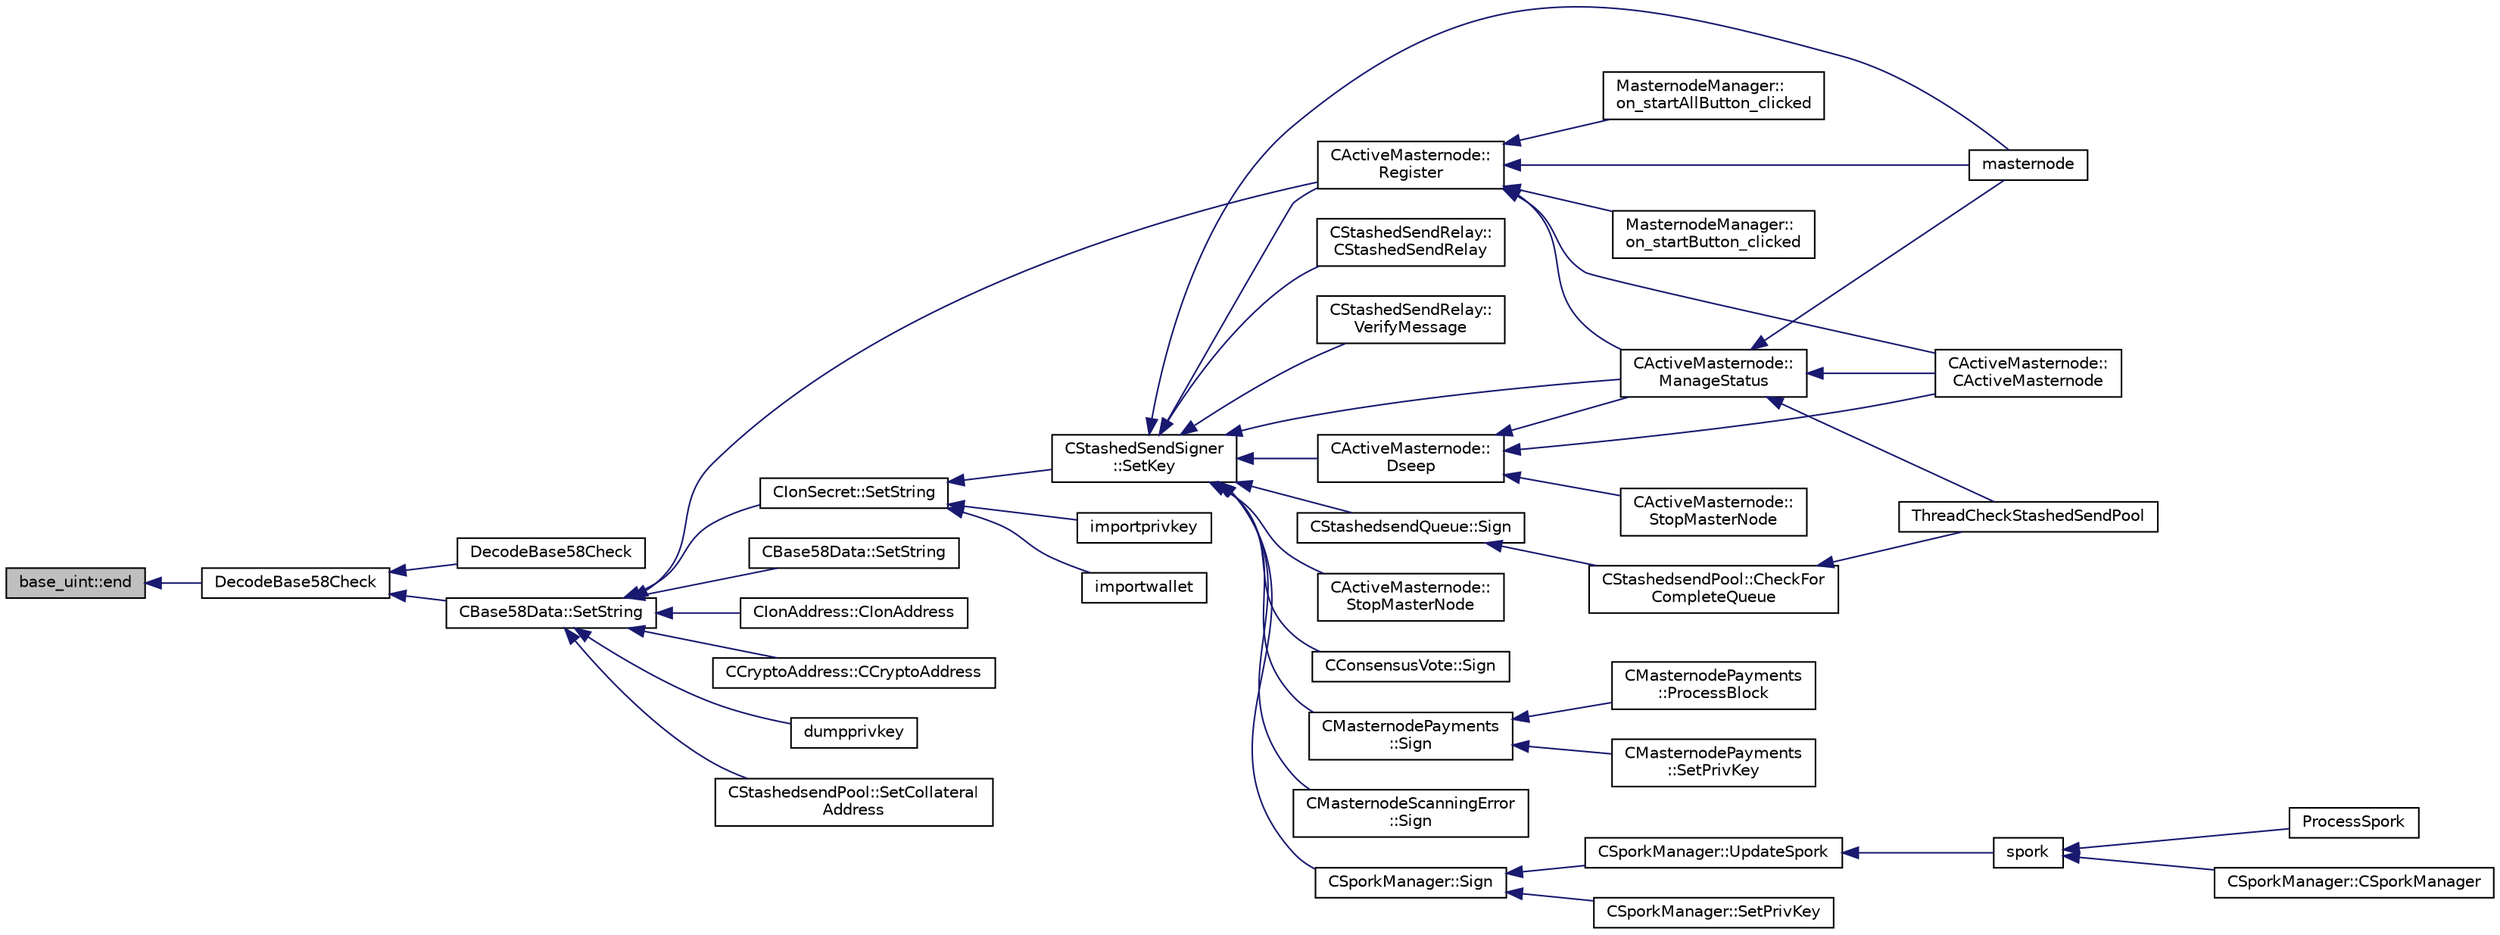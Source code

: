 digraph "base_uint::end"
{
  edge [fontname="Helvetica",fontsize="10",labelfontname="Helvetica",labelfontsize="10"];
  node [fontname="Helvetica",fontsize="10",shape=record];
  rankdir="LR";
  Node69 [label="base_uint::end",height=0.2,width=0.4,color="black", fillcolor="grey75", style="filled", fontcolor="black"];
  Node69 -> Node70 [dir="back",color="midnightblue",fontsize="10",style="solid",fontname="Helvetica"];
  Node70 [label="DecodeBase58Check",height=0.2,width=0.4,color="black", fillcolor="white", style="filled",URL="$base58_8h.html#ae2dc7ad63e243509e0871ec4a5890678",tooltip="Decode a base58-encoded string (psz) that includes a checksum into a byte vector (vchRet), return true if decoding is successful. "];
  Node70 -> Node71 [dir="back",color="midnightblue",fontsize="10",style="solid",fontname="Helvetica"];
  Node71 [label="DecodeBase58Check",height=0.2,width=0.4,color="black", fillcolor="white", style="filled",URL="$base58_8h.html#a96597527b13547236b99430e6ac195b3",tooltip="Decode a base58-encoded string (str) that includes a checksum into a byte vector (vchRet), return true if decoding is successful. "];
  Node70 -> Node72 [dir="back",color="midnightblue",fontsize="10",style="solid",fontname="Helvetica"];
  Node72 [label="CBase58Data::SetString",height=0.2,width=0.4,color="black", fillcolor="white", style="filled",URL="$class_c_base58_data.html#a250fa3bc97d03c7d87de5485c8b49b57"];
  Node72 -> Node73 [dir="back",color="midnightblue",fontsize="10",style="solid",fontname="Helvetica"];
  Node73 [label="CActiveMasternode::\lRegister",height=0.2,width=0.4,color="black", fillcolor="white", style="filled",URL="$class_c_active_masternode.html#aacd8f048772ab4f9908c11d29727063d",tooltip="Register remote Masternode. "];
  Node73 -> Node74 [dir="back",color="midnightblue",fontsize="10",style="solid",fontname="Helvetica"];
  Node74 [label="CActiveMasternode::\lManageStatus",height=0.2,width=0.4,color="black", fillcolor="white", style="filled",URL="$class_c_active_masternode.html#a8004b3b2100da7dcfedbd1e959633e51"];
  Node74 -> Node75 [dir="back",color="midnightblue",fontsize="10",style="solid",fontname="Helvetica"];
  Node75 [label="CActiveMasternode::\lCActiveMasternode",height=0.2,width=0.4,color="black", fillcolor="white", style="filled",URL="$class_c_active_masternode.html#a7ffb946d1b2aad0054d3b3efce8c0543"];
  Node74 -> Node76 [dir="back",color="midnightblue",fontsize="10",style="solid",fontname="Helvetica"];
  Node76 [label="masternode",height=0.2,width=0.4,color="black", fillcolor="white", style="filled",URL="$rpcstashedsend_8cpp.html#a30609e443aeb47c29ed0878d16b1b5e1"];
  Node74 -> Node77 [dir="back",color="midnightblue",fontsize="10",style="solid",fontname="Helvetica"];
  Node77 [label="ThreadCheckStashedSendPool",height=0.2,width=0.4,color="black", fillcolor="white", style="filled",URL="$stashedsend_8h.html#ab583ddc86effded8432ea5387f77d883"];
  Node73 -> Node75 [dir="back",color="midnightblue",fontsize="10",style="solid",fontname="Helvetica"];
  Node73 -> Node78 [dir="back",color="midnightblue",fontsize="10",style="solid",fontname="Helvetica"];
  Node78 [label="MasternodeManager::\lon_startButton_clicked",height=0.2,width=0.4,color="black", fillcolor="white", style="filled",URL="$class_masternode_manager.html#a83f5cf149fdaf6d7fce1a3378611c3f9"];
  Node73 -> Node79 [dir="back",color="midnightblue",fontsize="10",style="solid",fontname="Helvetica"];
  Node79 [label="MasternodeManager::\lon_startAllButton_clicked",height=0.2,width=0.4,color="black", fillcolor="white", style="filled",URL="$class_masternode_manager.html#aad77095fab625d3a02afa52696f64e2f"];
  Node73 -> Node76 [dir="back",color="midnightblue",fontsize="10",style="solid",fontname="Helvetica"];
  Node72 -> Node80 [dir="back",color="midnightblue",fontsize="10",style="solid",fontname="Helvetica"];
  Node80 [label="CBase58Data::SetString",height=0.2,width=0.4,color="black", fillcolor="white", style="filled",URL="$class_c_base58_data.html#a8e0cba75a3e0a5b21defaf1471d8659c"];
  Node72 -> Node81 [dir="back",color="midnightblue",fontsize="10",style="solid",fontname="Helvetica"];
  Node81 [label="CIonSecret::SetString",height=0.2,width=0.4,color="black", fillcolor="white", style="filled",URL="$class_c_ion_secret.html#a0b279b6a41b2992fae7d3f70f7977f1c"];
  Node81 -> Node82 [dir="back",color="midnightblue",fontsize="10",style="solid",fontname="Helvetica"];
  Node82 [label="importprivkey",height=0.2,width=0.4,color="black", fillcolor="white", style="filled",URL="$rpcdump_8cpp.html#a3a6fdb974fce01220a895393d444e981"];
  Node81 -> Node83 [dir="back",color="midnightblue",fontsize="10",style="solid",fontname="Helvetica"];
  Node83 [label="importwallet",height=0.2,width=0.4,color="black", fillcolor="white", style="filled",URL="$rpcdump_8cpp.html#a2566d5c9dd1938b74e70398cdb3ac5c1"];
  Node81 -> Node84 [dir="back",color="midnightblue",fontsize="10",style="solid",fontname="Helvetica"];
  Node84 [label="CStashedSendSigner\l::SetKey",height=0.2,width=0.4,color="black", fillcolor="white", style="filled",URL="$class_c_stashed_send_signer.html#a706eb86a74431f151080cb9e466fe6ce",tooltip="Set the private/public key values, returns true if successful. "];
  Node84 -> Node74 [dir="back",color="midnightblue",fontsize="10",style="solid",fontname="Helvetica"];
  Node84 -> Node85 [dir="back",color="midnightblue",fontsize="10",style="solid",fontname="Helvetica"];
  Node85 [label="CActiveMasternode::\lStopMasterNode",height=0.2,width=0.4,color="black", fillcolor="white", style="filled",URL="$class_c_active_masternode.html#aa8221b9331dba267e222a84dd5d5b00d"];
  Node84 -> Node86 [dir="back",color="midnightblue",fontsize="10",style="solid",fontname="Helvetica"];
  Node86 [label="CActiveMasternode::\lDseep",height=0.2,width=0.4,color="black", fillcolor="white", style="filled",URL="$class_c_active_masternode.html#af217e0c05aee3315421a8760db6a7a6c"];
  Node86 -> Node74 [dir="back",color="midnightblue",fontsize="10",style="solid",fontname="Helvetica"];
  Node86 -> Node87 [dir="back",color="midnightblue",fontsize="10",style="solid",fontname="Helvetica"];
  Node87 [label="CActiveMasternode::\lStopMasterNode",height=0.2,width=0.4,color="black", fillcolor="white", style="filled",URL="$class_c_active_masternode.html#a32a25010441010c267ace316e8bc8f8e"];
  Node86 -> Node75 [dir="back",color="midnightblue",fontsize="10",style="solid",fontname="Helvetica"];
  Node84 -> Node73 [dir="back",color="midnightblue",fontsize="10",style="solid",fontname="Helvetica"];
  Node84 -> Node88 [dir="back",color="midnightblue",fontsize="10",style="solid",fontname="Helvetica"];
  Node88 [label="CConsensusVote::Sign",height=0.2,width=0.4,color="black", fillcolor="white", style="filled",URL="$class_c_consensus_vote.html#a687495887aa75f5d5bb70f93ecb820d0"];
  Node84 -> Node89 [dir="back",color="midnightblue",fontsize="10",style="solid",fontname="Helvetica"];
  Node89 [label="CMasternodePayments\l::Sign",height=0.2,width=0.4,color="black", fillcolor="white", style="filled",URL="$class_c_masternode_payments.html#a7d04afdf936b8de605ab6f478c7fad51"];
  Node89 -> Node90 [dir="back",color="midnightblue",fontsize="10",style="solid",fontname="Helvetica"];
  Node90 [label="CMasternodePayments\l::ProcessBlock",height=0.2,width=0.4,color="black", fillcolor="white", style="filled",URL="$class_c_masternode_payments.html#aa23dfbc148f10f601e9771bfcffea441"];
  Node89 -> Node91 [dir="back",color="midnightblue",fontsize="10",style="solid",fontname="Helvetica"];
  Node91 [label="CMasternodePayments\l::SetPrivKey",height=0.2,width=0.4,color="black", fillcolor="white", style="filled",URL="$class_c_masternode_payments.html#a525bcafd8d00b58a3e05a848ef493603"];
  Node84 -> Node92 [dir="back",color="midnightblue",fontsize="10",style="solid",fontname="Helvetica"];
  Node92 [label="CMasternodeScanningError\l::Sign",height=0.2,width=0.4,color="black", fillcolor="white", style="filled",URL="$class_c_masternode_scanning_error.html#afdc8ec9b08767cdf3c6a6cc819af7d09"];
  Node84 -> Node76 [dir="back",color="midnightblue",fontsize="10",style="solid",fontname="Helvetica"];
  Node84 -> Node93 [dir="back",color="midnightblue",fontsize="10",style="solid",fontname="Helvetica"];
  Node93 [label="CSporkManager::Sign",height=0.2,width=0.4,color="black", fillcolor="white", style="filled",URL="$class_c_spork_manager.html#adf1b5d40f378c4bd3a5ea31905b11f30"];
  Node93 -> Node94 [dir="back",color="midnightblue",fontsize="10",style="solid",fontname="Helvetica"];
  Node94 [label="CSporkManager::UpdateSpork",height=0.2,width=0.4,color="black", fillcolor="white", style="filled",URL="$class_c_spork_manager.html#a51293c5c9db22f4435f044b4ccb65028"];
  Node94 -> Node95 [dir="back",color="midnightblue",fontsize="10",style="solid",fontname="Helvetica"];
  Node95 [label="spork",height=0.2,width=0.4,color="black", fillcolor="white", style="filled",URL="$rpcmisc_8cpp.html#a8dcc7f3e5749bbd1dad163b85d0abdcb"];
  Node95 -> Node96 [dir="back",color="midnightblue",fontsize="10",style="solid",fontname="Helvetica"];
  Node96 [label="ProcessSpork",height=0.2,width=0.4,color="black", fillcolor="white", style="filled",URL="$spork_8h.html#a3f9c24c1f4c012152fb4422ca981610a"];
  Node95 -> Node97 [dir="back",color="midnightblue",fontsize="10",style="solid",fontname="Helvetica"];
  Node97 [label="CSporkManager::CSporkManager",height=0.2,width=0.4,color="black", fillcolor="white", style="filled",URL="$class_c_spork_manager.html#af25ba284196ede7288bc9855e7f8a8a5"];
  Node93 -> Node98 [dir="back",color="midnightblue",fontsize="10",style="solid",fontname="Helvetica"];
  Node98 [label="CSporkManager::SetPrivKey",height=0.2,width=0.4,color="black", fillcolor="white", style="filled",URL="$class_c_spork_manager.html#a599d088218de9d242e4dc5cb17dd310b"];
  Node84 -> Node99 [dir="back",color="midnightblue",fontsize="10",style="solid",fontname="Helvetica"];
  Node99 [label="CStashedSendRelay::\lCStashedSendRelay",height=0.2,width=0.4,color="black", fillcolor="white", style="filled",URL="$class_c_stashed_send_relay.html#ac4f08ff3af1c8730a259abe6dc0972f5"];
  Node84 -> Node100 [dir="back",color="midnightblue",fontsize="10",style="solid",fontname="Helvetica"];
  Node100 [label="CStashedSendRelay::\lVerifyMessage",height=0.2,width=0.4,color="black", fillcolor="white", style="filled",URL="$class_c_stashed_send_relay.html#afbd1e6eeec3e89109d9fcb0d899da517"];
  Node84 -> Node101 [dir="back",color="midnightblue",fontsize="10",style="solid",fontname="Helvetica"];
  Node101 [label="CStashedsendQueue::Sign",height=0.2,width=0.4,color="black", fillcolor="white", style="filled",URL="$class_c_stashedsend_queue.html#a781354a3071b29fbf76df2353919933c",tooltip="Sign this Stashedsend transaction. "];
  Node101 -> Node102 [dir="back",color="midnightblue",fontsize="10",style="solid",fontname="Helvetica"];
  Node102 [label="CStashedsendPool::CheckFor\lCompleteQueue",height=0.2,width=0.4,color="black", fillcolor="white", style="filled",URL="$class_c_stashedsend_pool.html#a46fd3f0fc3671683518cd090b25c97d7"];
  Node102 -> Node77 [dir="back",color="midnightblue",fontsize="10",style="solid",fontname="Helvetica"];
  Node72 -> Node103 [dir="back",color="midnightblue",fontsize="10",style="solid",fontname="Helvetica"];
  Node103 [label="CIonAddress::CIonAddress",height=0.2,width=0.4,color="black", fillcolor="white", style="filled",URL="$class_c_ion_address.html#a4ff76f46c2e7907276b78353632d1b8e"];
  Node72 -> Node104 [dir="back",color="midnightblue",fontsize="10",style="solid",fontname="Helvetica"];
  Node104 [label="CCryptoAddress::CCryptoAddress",height=0.2,width=0.4,color="black", fillcolor="white", style="filled",URL="$class_c_crypto_address.html#abd50156a768f8e24ce3ad99544e4d905"];
  Node72 -> Node105 [dir="back",color="midnightblue",fontsize="10",style="solid",fontname="Helvetica"];
  Node105 [label="dumpprivkey",height=0.2,width=0.4,color="black", fillcolor="white", style="filled",URL="$rpcdump_8cpp.html#a4010fb238298e15c540d3e5ecd60f858"];
  Node72 -> Node106 [dir="back",color="midnightblue",fontsize="10",style="solid",fontname="Helvetica"];
  Node106 [label="CStashedsendPool::SetCollateral\lAddress",height=0.2,width=0.4,color="black", fillcolor="white", style="filled",URL="$class_c_stashedsend_pool.html#a562858f74088b5b506c399c353efee5b"];
}
